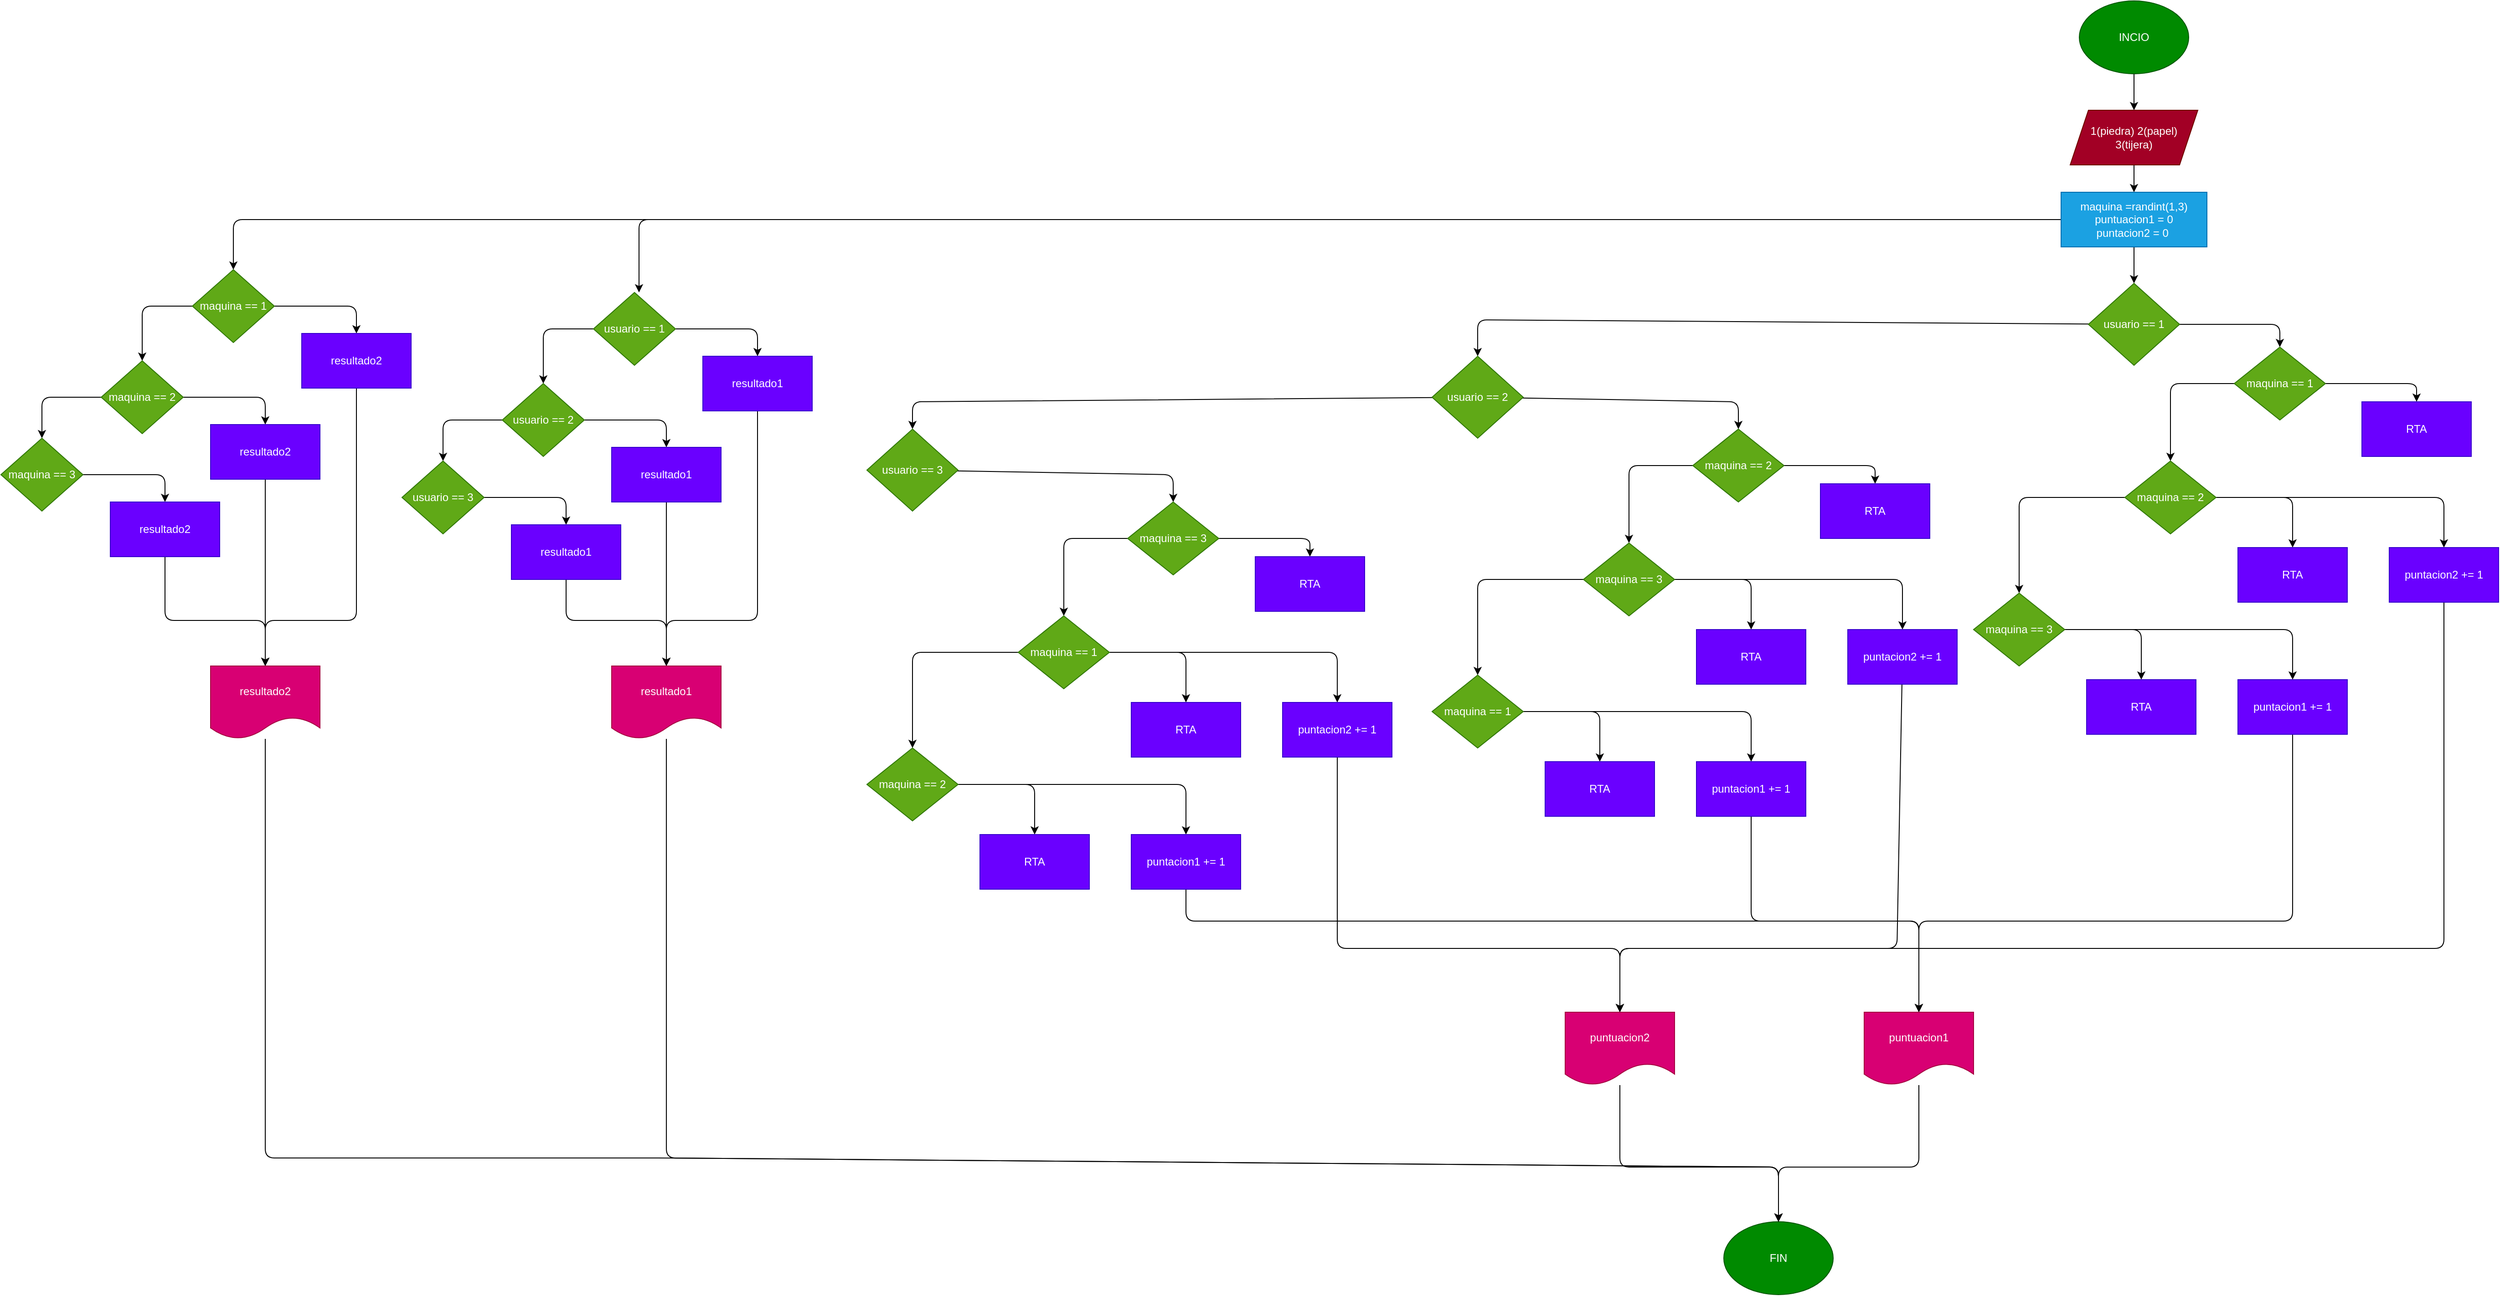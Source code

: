 <mxfile>
    <diagram id="7TJyvG6iKqHtHwfbNav9" name="Página-1">
        <mxGraphModel dx="3180" dy="716" grid="1" gridSize="10" guides="1" tooltips="1" connect="1" arrows="1" fold="1" page="1" pageScale="1" pageWidth="827" pageHeight="1169" math="0" shadow="0">
            <root>
                <mxCell id="0"/>
                <mxCell id="1" parent="0"/>
                <mxCell id="2" value="" style="edgeStyle=none;html=1;" edge="1" parent="1" source="3" target="5">
                    <mxGeometry relative="1" as="geometry"/>
                </mxCell>
                <mxCell id="3" value="INCIO" style="ellipse;whiteSpace=wrap;html=1;fillColor=#008a00;fontColor=#ffffff;strokeColor=#005700;" vertex="1" parent="1">
                    <mxGeometry x="380" y="40" width="120" height="80" as="geometry"/>
                </mxCell>
                <mxCell id="4" value="" style="edgeStyle=none;html=1;" edge="1" parent="1" source="5" target="9">
                    <mxGeometry relative="1" as="geometry"/>
                </mxCell>
                <mxCell id="5" value="1(piedra) 2(papel)&lt;br&gt;3(tijera)" style="shape=parallelogram;perimeter=parallelogramPerimeter;whiteSpace=wrap;html=1;fixedSize=1;fillColor=#a20025;fontColor=#ffffff;strokeColor=#6F0000;" vertex="1" parent="1">
                    <mxGeometry x="370" y="160" width="140" height="60" as="geometry"/>
                </mxCell>
                <mxCell id="6" value="" style="edgeStyle=none;html=1;" edge="1" parent="1" source="9" target="12">
                    <mxGeometry relative="1" as="geometry"/>
                </mxCell>
                <mxCell id="7" style="edgeStyle=none;html=1;" edge="1" parent="1" source="9">
                    <mxGeometry relative="1" as="geometry">
                        <mxPoint x="-1200" y="360" as="targetPoint"/>
                        <Array as="points">
                            <mxPoint x="-1200" y="280"/>
                        </Array>
                    </mxGeometry>
                </mxCell>
                <mxCell id="8" style="edgeStyle=none;html=1;entryX=0.5;entryY=0;entryDx=0;entryDy=0;" edge="1" parent="1" source="9" target="85">
                    <mxGeometry relative="1" as="geometry">
                        <Array as="points">
                            <mxPoint x="-1645" y="280"/>
                        </Array>
                    </mxGeometry>
                </mxCell>
                <mxCell id="9" value="maquina =randint(1,3)&lt;br&gt;puntuacion1 = 0&lt;br&gt;puntacion2 = 0&amp;nbsp;" style="whiteSpace=wrap;html=1;fillColor=#1ba1e2;fontColor=#ffffff;strokeColor=#006EAF;" vertex="1" parent="1">
                    <mxGeometry x="360" y="250" width="160" height="60" as="geometry"/>
                </mxCell>
                <mxCell id="10" value="" style="edgeStyle=none;html=1;" edge="1" parent="1" source="12" target="15">
                    <mxGeometry relative="1" as="geometry">
                        <Array as="points">
                            <mxPoint x="600" y="395"/>
                        </Array>
                    </mxGeometry>
                </mxCell>
                <mxCell id="11" style="edgeStyle=none;html=1;entryX=0.5;entryY=0;entryDx=0;entryDy=0;" edge="1" parent="1" source="12" target="32">
                    <mxGeometry relative="1" as="geometry">
                        <Array as="points">
                            <mxPoint x="-280" y="390"/>
                        </Array>
                    </mxGeometry>
                </mxCell>
                <mxCell id="12" value="usuario == 1" style="rhombus;whiteSpace=wrap;html=1;fillColor=#60a917;fontColor=#ffffff;strokeColor=#2D7600;" vertex="1" parent="1">
                    <mxGeometry x="390" y="350" width="100" height="90" as="geometry"/>
                </mxCell>
                <mxCell id="13" style="edgeStyle=none;html=1;entryX=0.5;entryY=0;entryDx=0;entryDy=0;" edge="1" parent="1" source="15" target="16">
                    <mxGeometry relative="1" as="geometry">
                        <Array as="points">
                            <mxPoint x="750" y="460"/>
                            <mxPoint x="750" y="480"/>
                        </Array>
                    </mxGeometry>
                </mxCell>
                <mxCell id="14" style="edgeStyle=none;html=1;entryX=0.5;entryY=0;entryDx=0;entryDy=0;" edge="1" parent="1" source="15" target="20">
                    <mxGeometry relative="1" as="geometry">
                        <Array as="points">
                            <mxPoint x="480" y="460"/>
                        </Array>
                    </mxGeometry>
                </mxCell>
                <mxCell id="15" value="maquina == 1" style="rhombus;whiteSpace=wrap;html=1;fillColor=#60a917;fontColor=#ffffff;strokeColor=#2D7600;" vertex="1" parent="1">
                    <mxGeometry x="550" y="420" width="100" height="80" as="geometry"/>
                </mxCell>
                <mxCell id="16" value="RTA" style="rounded=0;whiteSpace=wrap;html=1;fillColor=#6a00ff;fontColor=#ffffff;strokeColor=#3700CC;" vertex="1" parent="1">
                    <mxGeometry x="690" y="480" width="120" height="60" as="geometry"/>
                </mxCell>
                <mxCell id="17" style="edgeStyle=none;html=1;entryX=0.5;entryY=0;entryDx=0;entryDy=0;" edge="1" parent="1" source="20" target="21">
                    <mxGeometry relative="1" as="geometry">
                        <Array as="points">
                            <mxPoint x="614" y="585"/>
                        </Array>
                    </mxGeometry>
                </mxCell>
                <mxCell id="18" style="edgeStyle=none;html=1;entryX=0.5;entryY=0;entryDx=0;entryDy=0;" edge="1" parent="1" source="20" target="23">
                    <mxGeometry relative="1" as="geometry">
                        <Array as="points">
                            <mxPoint x="780" y="585"/>
                        </Array>
                    </mxGeometry>
                </mxCell>
                <mxCell id="19" style="edgeStyle=none;html=1;entryX=0.5;entryY=0;entryDx=0;entryDy=0;" edge="1" parent="1" source="20" target="26">
                    <mxGeometry relative="1" as="geometry">
                        <Array as="points">
                            <mxPoint x="314" y="585"/>
                        </Array>
                    </mxGeometry>
                </mxCell>
                <mxCell id="20" value="maquina == 2" style="rhombus;whiteSpace=wrap;html=1;fillColor=#60a917;fontColor=#ffffff;strokeColor=#2D7600;" vertex="1" parent="1">
                    <mxGeometry x="430" y="545" width="100" height="80" as="geometry"/>
                </mxCell>
                <mxCell id="21" value="RTA" style="rounded=0;whiteSpace=wrap;html=1;fillColor=#6a00ff;fontColor=#ffffff;strokeColor=#3700CC;" vertex="1" parent="1">
                    <mxGeometry x="554" y="640" width="120" height="60" as="geometry"/>
                </mxCell>
                <mxCell id="22" style="edgeStyle=none;html=1;entryX=0.5;entryY=0;entryDx=0;entryDy=0;" edge="1" parent="1" source="23" target="101">
                    <mxGeometry relative="1" as="geometry">
                        <Array as="points">
                            <mxPoint x="780" y="1080"/>
                            <mxPoint x="-124" y="1080"/>
                        </Array>
                    </mxGeometry>
                </mxCell>
                <mxCell id="23" value="puntacion2 += 1" style="rounded=0;whiteSpace=wrap;html=1;fillColor=#6a00ff;fontColor=#ffffff;strokeColor=#3700CC;" vertex="1" parent="1">
                    <mxGeometry x="720" y="640" width="120" height="60" as="geometry"/>
                </mxCell>
                <mxCell id="24" style="edgeStyle=none;html=1;entryX=0.5;entryY=0;entryDx=0;entryDy=0;" edge="1" parent="1" source="26" target="27">
                    <mxGeometry relative="1" as="geometry">
                        <Array as="points">
                            <mxPoint x="448" y="730"/>
                        </Array>
                    </mxGeometry>
                </mxCell>
                <mxCell id="25" style="edgeStyle=none;html=1;entryX=0.5;entryY=0;entryDx=0;entryDy=0;" edge="1" parent="1" source="26" target="29">
                    <mxGeometry relative="1" as="geometry">
                        <Array as="points">
                            <mxPoint x="614" y="730"/>
                        </Array>
                    </mxGeometry>
                </mxCell>
                <mxCell id="26" value="maquina == 3" style="rhombus;whiteSpace=wrap;html=1;fillColor=#60a917;fontColor=#ffffff;strokeColor=#2D7600;" vertex="1" parent="1">
                    <mxGeometry x="264" y="690" width="100" height="80" as="geometry"/>
                </mxCell>
                <mxCell id="27" value="RTA" style="rounded=0;whiteSpace=wrap;html=1;fillColor=#6a00ff;fontColor=#ffffff;strokeColor=#3700CC;" vertex="1" parent="1">
                    <mxGeometry x="388" y="785" width="120" height="60" as="geometry"/>
                </mxCell>
                <mxCell id="28" style="edgeStyle=none;html=1;entryX=0.5;entryY=0;entryDx=0;entryDy=0;" edge="1" parent="1" source="29" target="99">
                    <mxGeometry relative="1" as="geometry">
                        <Array as="points">
                            <mxPoint x="614" y="1050"/>
                            <mxPoint x="204" y="1050"/>
                        </Array>
                    </mxGeometry>
                </mxCell>
                <mxCell id="29" value="puntacion1 += 1" style="rounded=0;whiteSpace=wrap;html=1;fillColor=#6a00ff;fontColor=#ffffff;strokeColor=#3700CC;" vertex="1" parent="1">
                    <mxGeometry x="554" y="785" width="120" height="60" as="geometry"/>
                </mxCell>
                <mxCell id="30" style="edgeStyle=none;html=1;entryX=0.5;entryY=0;entryDx=0;entryDy=0;" edge="1" parent="1" source="32" target="35">
                    <mxGeometry relative="1" as="geometry">
                        <Array as="points">
                            <mxPoint x="6" y="480"/>
                        </Array>
                    </mxGeometry>
                </mxCell>
                <mxCell id="31" style="edgeStyle=none;html=1;entryX=0.5;entryY=0;entryDx=0;entryDy=0;" edge="1" parent="1" source="32" target="51">
                    <mxGeometry relative="1" as="geometry">
                        <Array as="points">
                            <mxPoint x="-900" y="480"/>
                        </Array>
                    </mxGeometry>
                </mxCell>
                <mxCell id="32" value="usuario == 2" style="rhombus;whiteSpace=wrap;html=1;fillColor=#60a917;fontColor=#ffffff;strokeColor=#2D7600;" vertex="1" parent="1">
                    <mxGeometry x="-330" y="430" width="100" height="90" as="geometry"/>
                </mxCell>
                <mxCell id="33" style="edgeStyle=none;html=1;entryX=0.5;entryY=0;entryDx=0;entryDy=0;" edge="1" parent="1" source="35" target="36">
                    <mxGeometry relative="1" as="geometry">
                        <Array as="points">
                            <mxPoint x="156" y="550"/>
                            <mxPoint x="156" y="570"/>
                        </Array>
                    </mxGeometry>
                </mxCell>
                <mxCell id="34" style="edgeStyle=none;html=1;entryX=0.5;entryY=0;entryDx=0;entryDy=0;" edge="1" parent="1" source="35" target="40">
                    <mxGeometry relative="1" as="geometry">
                        <Array as="points">
                            <mxPoint x="-114" y="550"/>
                        </Array>
                    </mxGeometry>
                </mxCell>
                <mxCell id="35" value="maquina == 2" style="rhombus;whiteSpace=wrap;html=1;fillColor=#60a917;fontColor=#ffffff;strokeColor=#2D7600;" vertex="1" parent="1">
                    <mxGeometry x="-44" y="510" width="100" height="80" as="geometry"/>
                </mxCell>
                <mxCell id="36" value="RTA" style="rounded=0;whiteSpace=wrap;html=1;fillColor=#6a00ff;fontColor=#ffffff;strokeColor=#3700CC;" vertex="1" parent="1">
                    <mxGeometry x="96" y="570" width="120" height="60" as="geometry"/>
                </mxCell>
                <mxCell id="37" style="edgeStyle=none;html=1;entryX=0.5;entryY=0;entryDx=0;entryDy=0;" edge="1" parent="1" source="40" target="41">
                    <mxGeometry relative="1" as="geometry">
                        <Array as="points">
                            <mxPoint x="20" y="675"/>
                        </Array>
                    </mxGeometry>
                </mxCell>
                <mxCell id="38" style="edgeStyle=none;html=1;entryX=0.5;entryY=0;entryDx=0;entryDy=0;" edge="1" parent="1" source="40" target="43">
                    <mxGeometry relative="1" as="geometry">
                        <Array as="points">
                            <mxPoint x="186" y="675"/>
                        </Array>
                    </mxGeometry>
                </mxCell>
                <mxCell id="39" style="edgeStyle=none;html=1;entryX=0.5;entryY=0;entryDx=0;entryDy=0;" edge="1" parent="1" source="40" target="46">
                    <mxGeometry relative="1" as="geometry">
                        <Array as="points">
                            <mxPoint x="-280" y="675"/>
                        </Array>
                    </mxGeometry>
                </mxCell>
                <mxCell id="40" value="maquina == 3" style="rhombus;whiteSpace=wrap;html=1;fillColor=#60a917;fontColor=#ffffff;strokeColor=#2D7600;" vertex="1" parent="1">
                    <mxGeometry x="-164" y="635" width="100" height="80" as="geometry"/>
                </mxCell>
                <mxCell id="41" value="RTA" style="rounded=0;whiteSpace=wrap;html=1;fillColor=#6a00ff;fontColor=#ffffff;strokeColor=#3700CC;" vertex="1" parent="1">
                    <mxGeometry x="-40" y="730" width="120" height="60" as="geometry"/>
                </mxCell>
                <mxCell id="42" style="edgeStyle=none;html=1;entryX=0.5;entryY=0;entryDx=0;entryDy=0;" edge="1" parent="1" source="43" target="101">
                    <mxGeometry relative="1" as="geometry">
                        <Array as="points">
                            <mxPoint x="180" y="1080"/>
                            <mxPoint x="-124" y="1080"/>
                        </Array>
                    </mxGeometry>
                </mxCell>
                <mxCell id="43" value="puntacion2 += 1" style="rounded=0;whiteSpace=wrap;html=1;fillColor=#6a00ff;fontColor=#ffffff;strokeColor=#3700CC;" vertex="1" parent="1">
                    <mxGeometry x="126" y="730" width="120" height="60" as="geometry"/>
                </mxCell>
                <mxCell id="44" style="edgeStyle=none;html=1;entryX=0.5;entryY=0;entryDx=0;entryDy=0;" edge="1" parent="1" source="46" target="47">
                    <mxGeometry relative="1" as="geometry">
                        <Array as="points">
                            <mxPoint x="-146" y="820"/>
                        </Array>
                    </mxGeometry>
                </mxCell>
                <mxCell id="45" style="edgeStyle=none;html=1;entryX=0.5;entryY=0;entryDx=0;entryDy=0;" edge="1" parent="1" source="46" target="49">
                    <mxGeometry relative="1" as="geometry">
                        <Array as="points">
                            <mxPoint x="20" y="820"/>
                        </Array>
                    </mxGeometry>
                </mxCell>
                <mxCell id="46" value="maquina == 1" style="rhombus;whiteSpace=wrap;html=1;fillColor=#60a917;fontColor=#ffffff;strokeColor=#2D7600;" vertex="1" parent="1">
                    <mxGeometry x="-330" y="780" width="100" height="80" as="geometry"/>
                </mxCell>
                <mxCell id="47" value="RTA" style="rounded=0;whiteSpace=wrap;html=1;fillColor=#6a00ff;fontColor=#ffffff;strokeColor=#3700CC;" vertex="1" parent="1">
                    <mxGeometry x="-206" y="875" width="120" height="60" as="geometry"/>
                </mxCell>
                <mxCell id="48" style="edgeStyle=none;html=1;entryX=0.5;entryY=0;entryDx=0;entryDy=0;" edge="1" parent="1" source="49" target="99">
                    <mxGeometry relative="1" as="geometry">
                        <Array as="points">
                            <mxPoint x="20" y="1050"/>
                            <mxPoint x="204" y="1050"/>
                        </Array>
                    </mxGeometry>
                </mxCell>
                <mxCell id="49" value="puntacion1 += 1" style="rounded=0;whiteSpace=wrap;html=1;fillColor=#6a00ff;fontColor=#ffffff;strokeColor=#3700CC;" vertex="1" parent="1">
                    <mxGeometry x="-40" y="875" width="120" height="60" as="geometry"/>
                </mxCell>
                <mxCell id="50" style="edgeStyle=none;html=1;entryX=0.5;entryY=0;entryDx=0;entryDy=0;" edge="1" parent="1" source="51" target="54">
                    <mxGeometry relative="1" as="geometry">
                        <Array as="points">
                            <mxPoint x="-614" y="560"/>
                        </Array>
                    </mxGeometry>
                </mxCell>
                <mxCell id="51" value="usuario == 3" style="rhombus;whiteSpace=wrap;html=1;fillColor=#60a917;fontColor=#ffffff;strokeColor=#2D7600;" vertex="1" parent="1">
                    <mxGeometry x="-950" y="510" width="100" height="90" as="geometry"/>
                </mxCell>
                <mxCell id="52" style="edgeStyle=none;html=1;entryX=0.5;entryY=0;entryDx=0;entryDy=0;" edge="1" parent="1" source="54" target="55">
                    <mxGeometry relative="1" as="geometry">
                        <Array as="points">
                            <mxPoint x="-464" y="630"/>
                            <mxPoint x="-464" y="650"/>
                        </Array>
                    </mxGeometry>
                </mxCell>
                <mxCell id="53" style="edgeStyle=none;html=1;entryX=0.5;entryY=0;entryDx=0;entryDy=0;" edge="1" parent="1" source="54" target="59">
                    <mxGeometry relative="1" as="geometry">
                        <Array as="points">
                            <mxPoint x="-734" y="630"/>
                        </Array>
                    </mxGeometry>
                </mxCell>
                <mxCell id="54" value="maquina == 3" style="rhombus;whiteSpace=wrap;html=1;fillColor=#60a917;fontColor=#ffffff;strokeColor=#2D7600;" vertex="1" parent="1">
                    <mxGeometry x="-664" y="590" width="100" height="80" as="geometry"/>
                </mxCell>
                <mxCell id="55" value="RTA" style="rounded=0;whiteSpace=wrap;html=1;fillColor=#6a00ff;fontColor=#ffffff;strokeColor=#3700CC;" vertex="1" parent="1">
                    <mxGeometry x="-524" y="650" width="120" height="60" as="geometry"/>
                </mxCell>
                <mxCell id="56" style="edgeStyle=none;html=1;entryX=0.5;entryY=0;entryDx=0;entryDy=0;" edge="1" parent="1" source="59" target="60">
                    <mxGeometry relative="1" as="geometry">
                        <Array as="points">
                            <mxPoint x="-600" y="755"/>
                        </Array>
                    </mxGeometry>
                </mxCell>
                <mxCell id="57" style="edgeStyle=none;html=1;entryX=0.5;entryY=0;entryDx=0;entryDy=0;" edge="1" parent="1" source="59" target="62">
                    <mxGeometry relative="1" as="geometry">
                        <Array as="points">
                            <mxPoint x="-434" y="755"/>
                        </Array>
                    </mxGeometry>
                </mxCell>
                <mxCell id="58" style="edgeStyle=none;html=1;entryX=0.5;entryY=0;entryDx=0;entryDy=0;" edge="1" parent="1" source="59" target="65">
                    <mxGeometry relative="1" as="geometry">
                        <Array as="points">
                            <mxPoint x="-900" y="755"/>
                        </Array>
                    </mxGeometry>
                </mxCell>
                <mxCell id="59" value="maquina == 1" style="rhombus;whiteSpace=wrap;html=1;fillColor=#60a917;fontColor=#ffffff;strokeColor=#2D7600;" vertex="1" parent="1">
                    <mxGeometry x="-784" y="715" width="100" height="80" as="geometry"/>
                </mxCell>
                <mxCell id="60" value="RTA" style="rounded=0;whiteSpace=wrap;html=1;fillColor=#6a00ff;fontColor=#ffffff;strokeColor=#3700CC;" vertex="1" parent="1">
                    <mxGeometry x="-660" y="810" width="120" height="60" as="geometry"/>
                </mxCell>
                <mxCell id="61" style="edgeStyle=none;html=1;entryX=0.5;entryY=0;entryDx=0;entryDy=0;" edge="1" parent="1" source="62" target="101">
                    <mxGeometry relative="1" as="geometry">
                        <Array as="points">
                            <mxPoint x="-434" y="1080"/>
                            <mxPoint x="-124" y="1080"/>
                        </Array>
                    </mxGeometry>
                </mxCell>
                <mxCell id="62" value="puntacion2 += 1" style="rounded=0;whiteSpace=wrap;html=1;fillColor=#6a00ff;fontColor=#ffffff;strokeColor=#3700CC;" vertex="1" parent="1">
                    <mxGeometry x="-494" y="810" width="120" height="60" as="geometry"/>
                </mxCell>
                <mxCell id="63" style="edgeStyle=none;html=1;entryX=0.5;entryY=0;entryDx=0;entryDy=0;" edge="1" parent="1" source="65" target="66">
                    <mxGeometry relative="1" as="geometry">
                        <Array as="points">
                            <mxPoint x="-766" y="900"/>
                        </Array>
                    </mxGeometry>
                </mxCell>
                <mxCell id="64" style="edgeStyle=none;html=1;entryX=0.5;entryY=0;entryDx=0;entryDy=0;" edge="1" parent="1" source="65" target="68">
                    <mxGeometry relative="1" as="geometry">
                        <Array as="points">
                            <mxPoint x="-600" y="900"/>
                        </Array>
                    </mxGeometry>
                </mxCell>
                <mxCell id="65" value="maquina == 2" style="rhombus;whiteSpace=wrap;html=1;fillColor=#60a917;fontColor=#ffffff;strokeColor=#2D7600;" vertex="1" parent="1">
                    <mxGeometry x="-950" y="860" width="100" height="80" as="geometry"/>
                </mxCell>
                <mxCell id="66" value="RTA" style="rounded=0;whiteSpace=wrap;html=1;fillColor=#6a00ff;fontColor=#ffffff;strokeColor=#3700CC;" vertex="1" parent="1">
                    <mxGeometry x="-826" y="955" width="120" height="60" as="geometry"/>
                </mxCell>
                <mxCell id="67" style="edgeStyle=none;html=1;entryX=0.5;entryY=0;entryDx=0;entryDy=0;" edge="1" parent="1" source="68" target="99">
                    <mxGeometry relative="1" as="geometry">
                        <Array as="points">
                            <mxPoint x="-600" y="1050"/>
                            <mxPoint x="204" y="1050"/>
                        </Array>
                    </mxGeometry>
                </mxCell>
                <mxCell id="68" value="puntacion1 += 1" style="rounded=0;whiteSpace=wrap;html=1;fillColor=#6a00ff;fontColor=#ffffff;strokeColor=#3700CC;" vertex="1" parent="1">
                    <mxGeometry x="-660" y="955" width="120" height="60" as="geometry"/>
                </mxCell>
                <mxCell id="69" style="edgeStyle=none;html=1;entryX=0.5;entryY=0;entryDx=0;entryDy=0;" edge="1" parent="1" source="71" target="73">
                    <mxGeometry relative="1" as="geometry">
                        <Array as="points">
                            <mxPoint x="-1070" y="400"/>
                        </Array>
                    </mxGeometry>
                </mxCell>
                <mxCell id="70" style="edgeStyle=none;html=1;entryX=0.5;entryY=0;entryDx=0;entryDy=0;" edge="1" parent="1" source="71" target="76">
                    <mxGeometry relative="1" as="geometry">
                        <Array as="points">
                            <mxPoint x="-1305" y="400"/>
                        </Array>
                    </mxGeometry>
                </mxCell>
                <mxCell id="71" value="usuario == 1" style="rhombus;whiteSpace=wrap;html=1;fillColor=#60a917;fontColor=#ffffff;strokeColor=#2D7600;" vertex="1" parent="1">
                    <mxGeometry x="-1250" y="360" width="90" height="80" as="geometry"/>
                </mxCell>
                <mxCell id="72" style="edgeStyle=none;html=1;entryX=0.5;entryY=0;entryDx=0;entryDy=0;" edge="1" parent="1" source="73" target="103">
                    <mxGeometry relative="1" as="geometry">
                        <Array as="points">
                            <mxPoint x="-1070" y="720"/>
                            <mxPoint x="-1170" y="720"/>
                        </Array>
                    </mxGeometry>
                </mxCell>
                <mxCell id="73" value="resultado1" style="rounded=0;whiteSpace=wrap;html=1;fillColor=#6a00ff;fontColor=#ffffff;strokeColor=#3700CC;" vertex="1" parent="1">
                    <mxGeometry x="-1130" y="430" width="120" height="60" as="geometry"/>
                </mxCell>
                <mxCell id="74" style="edgeStyle=none;html=1;entryX=0.5;entryY=0;entryDx=0;entryDy=0;" edge="1" parent="1" source="76" target="78">
                    <mxGeometry relative="1" as="geometry">
                        <Array as="points">
                            <mxPoint x="-1170" y="500"/>
                        </Array>
                    </mxGeometry>
                </mxCell>
                <mxCell id="75" style="edgeStyle=none;html=1;entryX=0.5;entryY=0;entryDx=0;entryDy=0;" edge="1" parent="1" source="76" target="80">
                    <mxGeometry relative="1" as="geometry">
                        <Array as="points">
                            <mxPoint x="-1415" y="500"/>
                        </Array>
                    </mxGeometry>
                </mxCell>
                <mxCell id="76" value="usuario == 2" style="rhombus;whiteSpace=wrap;html=1;fillColor=#60a917;fontColor=#ffffff;strokeColor=#2D7600;" vertex="1" parent="1">
                    <mxGeometry x="-1350" y="460" width="90" height="80" as="geometry"/>
                </mxCell>
                <mxCell id="77" style="edgeStyle=none;html=1;entryX=0.5;entryY=0;entryDx=0;entryDy=0;" edge="1" parent="1" source="78" target="103">
                    <mxGeometry relative="1" as="geometry"/>
                </mxCell>
                <mxCell id="78" value="resultado1" style="rounded=0;whiteSpace=wrap;html=1;fillColor=#6a00ff;fontColor=#ffffff;strokeColor=#3700CC;" vertex="1" parent="1">
                    <mxGeometry x="-1230" y="530" width="120" height="60" as="geometry"/>
                </mxCell>
                <mxCell id="79" style="edgeStyle=none;html=1;entryX=0.5;entryY=0;entryDx=0;entryDy=0;" edge="1" parent="1" source="80" target="82">
                    <mxGeometry relative="1" as="geometry">
                        <Array as="points">
                            <mxPoint x="-1280" y="585"/>
                        </Array>
                    </mxGeometry>
                </mxCell>
                <mxCell id="80" value="usuario == 3" style="rhombus;whiteSpace=wrap;html=1;fillColor=#60a917;fontColor=#ffffff;strokeColor=#2D7600;" vertex="1" parent="1">
                    <mxGeometry x="-1460" y="545" width="90" height="80" as="geometry"/>
                </mxCell>
                <mxCell id="81" style="edgeStyle=none;html=1;entryX=0.5;entryY=0;entryDx=0;entryDy=0;" edge="1" parent="1" source="82" target="103">
                    <mxGeometry relative="1" as="geometry">
                        <Array as="points">
                            <mxPoint x="-1280" y="720"/>
                            <mxPoint x="-1170" y="720"/>
                        </Array>
                    </mxGeometry>
                </mxCell>
                <mxCell id="82" value="resultado1" style="rounded=0;whiteSpace=wrap;html=1;fillColor=#6a00ff;fontColor=#ffffff;strokeColor=#3700CC;" vertex="1" parent="1">
                    <mxGeometry x="-1340" y="615" width="120" height="60" as="geometry"/>
                </mxCell>
                <mxCell id="83" style="edgeStyle=none;html=1;entryX=0.5;entryY=0;entryDx=0;entryDy=0;" edge="1" parent="1" source="85" target="87">
                    <mxGeometry relative="1" as="geometry">
                        <Array as="points">
                            <mxPoint x="-1510" y="375"/>
                        </Array>
                    </mxGeometry>
                </mxCell>
                <mxCell id="84" style="edgeStyle=none;html=1;entryX=0.5;entryY=0;entryDx=0;entryDy=0;" edge="1" parent="1" source="85" target="90">
                    <mxGeometry relative="1" as="geometry">
                        <Array as="points">
                            <mxPoint x="-1745" y="375"/>
                        </Array>
                    </mxGeometry>
                </mxCell>
                <mxCell id="85" value="maquina == 1" style="rhombus;whiteSpace=wrap;html=1;fillColor=#60a917;fontColor=#ffffff;strokeColor=#2D7600;" vertex="1" parent="1">
                    <mxGeometry x="-1690" y="335" width="90" height="80" as="geometry"/>
                </mxCell>
                <mxCell id="86" style="edgeStyle=none;html=1;entryX=0.5;entryY=0;entryDx=0;entryDy=0;" edge="1" parent="1" source="87" target="105">
                    <mxGeometry relative="1" as="geometry">
                        <Array as="points">
                            <mxPoint x="-1510" y="720"/>
                            <mxPoint x="-1610" y="720"/>
                        </Array>
                    </mxGeometry>
                </mxCell>
                <mxCell id="87" value="resultado2" style="rounded=0;whiteSpace=wrap;html=1;fillColor=#6a00ff;fontColor=#ffffff;strokeColor=#3700CC;" vertex="1" parent="1">
                    <mxGeometry x="-1570" y="405" width="120" height="60" as="geometry"/>
                </mxCell>
                <mxCell id="88" style="edgeStyle=none;html=1;entryX=0.5;entryY=0;entryDx=0;entryDy=0;" edge="1" parent="1" source="90" target="92">
                    <mxGeometry relative="1" as="geometry">
                        <Array as="points">
                            <mxPoint x="-1610" y="475"/>
                        </Array>
                    </mxGeometry>
                </mxCell>
                <mxCell id="89" style="edgeStyle=none;html=1;entryX=0.5;entryY=0;entryDx=0;entryDy=0;" edge="1" parent="1" source="90" target="94">
                    <mxGeometry relative="1" as="geometry">
                        <Array as="points">
                            <mxPoint x="-1855" y="475"/>
                        </Array>
                    </mxGeometry>
                </mxCell>
                <mxCell id="90" value="maquina == 2" style="rhombus;whiteSpace=wrap;html=1;fillColor=#60a917;fontColor=#ffffff;strokeColor=#2D7600;" vertex="1" parent="1">
                    <mxGeometry x="-1790" y="435" width="90" height="80" as="geometry"/>
                </mxCell>
                <mxCell id="91" style="edgeStyle=none;html=1;entryX=0.5;entryY=0;entryDx=0;entryDy=0;" edge="1" parent="1" source="92" target="105">
                    <mxGeometry relative="1" as="geometry"/>
                </mxCell>
                <mxCell id="92" value="resultado2" style="rounded=0;whiteSpace=wrap;html=1;fillColor=#6a00ff;fontColor=#ffffff;strokeColor=#3700CC;" vertex="1" parent="1">
                    <mxGeometry x="-1670" y="505" width="120" height="60" as="geometry"/>
                </mxCell>
                <mxCell id="93" style="edgeStyle=none;html=1;entryX=0.5;entryY=0;entryDx=0;entryDy=0;" edge="1" parent="1" source="94" target="96">
                    <mxGeometry relative="1" as="geometry">
                        <Array as="points">
                            <mxPoint x="-1720" y="560"/>
                        </Array>
                    </mxGeometry>
                </mxCell>
                <mxCell id="94" value="maquina == 3" style="rhombus;whiteSpace=wrap;html=1;fillColor=#60a917;fontColor=#ffffff;strokeColor=#2D7600;" vertex="1" parent="1">
                    <mxGeometry x="-1900" y="520" width="90" height="80" as="geometry"/>
                </mxCell>
                <mxCell id="95" style="edgeStyle=none;html=1;entryX=0.5;entryY=0;entryDx=0;entryDy=0;" edge="1" parent="1" source="96" target="105">
                    <mxGeometry relative="1" as="geometry">
                        <Array as="points">
                            <mxPoint x="-1720" y="720"/>
                            <mxPoint x="-1610" y="720"/>
                        </Array>
                    </mxGeometry>
                </mxCell>
                <mxCell id="96" value="resultado2" style="rounded=0;whiteSpace=wrap;html=1;fillColor=#6a00ff;fontColor=#ffffff;strokeColor=#3700CC;" vertex="1" parent="1">
                    <mxGeometry x="-1780" y="590" width="120" height="60" as="geometry"/>
                </mxCell>
                <mxCell id="97" value="FIN" style="ellipse;whiteSpace=wrap;html=1;fillColor=#008a00;fontColor=#ffffff;strokeColor=#005700;" vertex="1" parent="1">
                    <mxGeometry x="-10" y="1380" width="120" height="80" as="geometry"/>
                </mxCell>
                <mxCell id="98" style="edgeStyle=none;html=1;entryX=0.5;entryY=0;entryDx=0;entryDy=0;" edge="1" parent="1" source="99" target="97">
                    <mxGeometry relative="1" as="geometry">
                        <Array as="points">
                            <mxPoint x="204" y="1320"/>
                            <mxPoint x="50" y="1320"/>
                        </Array>
                    </mxGeometry>
                </mxCell>
                <mxCell id="99" value="puntuacion1" style="shape=document;whiteSpace=wrap;html=1;boundedLbl=1;fillColor=#d80073;fontColor=#ffffff;strokeColor=#A50040;" vertex="1" parent="1">
                    <mxGeometry x="144" y="1150" width="120" height="80" as="geometry"/>
                </mxCell>
                <mxCell id="100" style="edgeStyle=none;html=1;entryX=0.5;entryY=0;entryDx=0;entryDy=0;" edge="1" parent="1" source="101" target="97">
                    <mxGeometry relative="1" as="geometry">
                        <Array as="points">
                            <mxPoint x="-124" y="1320"/>
                            <mxPoint x="50" y="1320"/>
                        </Array>
                    </mxGeometry>
                </mxCell>
                <mxCell id="101" value="puntuacion2" style="shape=document;whiteSpace=wrap;html=1;boundedLbl=1;fillColor=#d80073;fontColor=#ffffff;strokeColor=#A50040;" vertex="1" parent="1">
                    <mxGeometry x="-184" y="1150" width="120" height="80" as="geometry"/>
                </mxCell>
                <mxCell id="102" style="edgeStyle=none;html=1;entryX=0.5;entryY=0;entryDx=0;entryDy=0;" edge="1" parent="1" source="103" target="97">
                    <mxGeometry relative="1" as="geometry">
                        <mxPoint x="51.25" y="1340" as="targetPoint"/>
                        <Array as="points">
                            <mxPoint x="-1170" y="1310"/>
                            <mxPoint x="50" y="1320"/>
                        </Array>
                    </mxGeometry>
                </mxCell>
                <mxCell id="103" value="resultado1" style="shape=document;whiteSpace=wrap;html=1;boundedLbl=1;fillColor=#d80073;fontColor=#ffffff;strokeColor=#A50040;" vertex="1" parent="1">
                    <mxGeometry x="-1230" y="770" width="120" height="80" as="geometry"/>
                </mxCell>
                <mxCell id="104" style="edgeStyle=none;html=1;entryX=0.5;entryY=0;entryDx=0;entryDy=0;" edge="1" parent="1" source="105" target="97">
                    <mxGeometry relative="1" as="geometry">
                        <Array as="points">
                            <mxPoint x="-1610" y="1220"/>
                            <mxPoint x="-1610" y="1310"/>
                            <mxPoint x="-1170" y="1310"/>
                            <mxPoint x="50" y="1320"/>
                        </Array>
                    </mxGeometry>
                </mxCell>
                <mxCell id="105" value="resultado2" style="shape=document;whiteSpace=wrap;html=1;boundedLbl=1;fillColor=#d80073;fontColor=#ffffff;strokeColor=#A50040;" vertex="1" parent="1">
                    <mxGeometry x="-1670" y="770" width="120" height="80" as="geometry"/>
                </mxCell>
            </root>
        </mxGraphModel>
    </diagram>
</mxfile>
